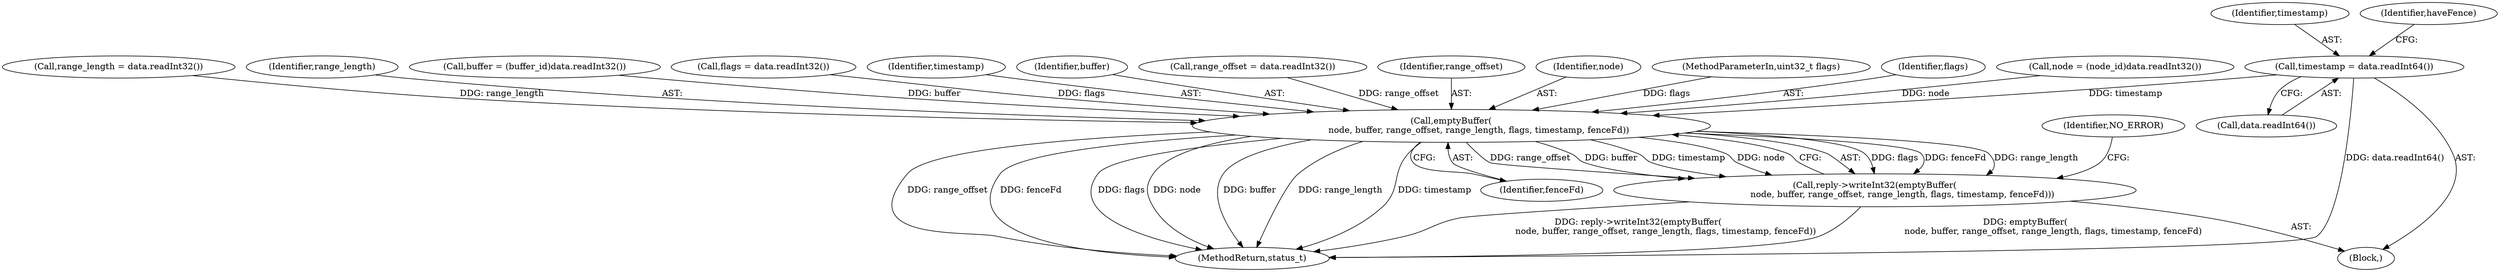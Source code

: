 digraph "0_Android_db829699d3293f254a7387894303451a91278986@API" {
"1001301" [label="(Call,timestamp = data.readInt64())"];
"1001311" [label="(Call,emptyBuffer(\n                    node, buffer, range_offset, range_length, flags, timestamp, fenceFd))"];
"1001310" [label="(Call,reply->writeInt32(emptyBuffer(\n                    node, buffer, range_offset, range_length, flags, timestamp, fenceFd)))"];
"1001364" [label="(MethodReturn,status_t)"];
"1001317" [label="(Identifier,timestamp)"];
"1001313" [label="(Identifier,buffer)"];
"1001301" [label="(Call,timestamp = data.readInt64())"];
"1001302" [label="(Identifier,timestamp)"];
"1001320" [label="(Identifier,NO_ERROR)"];
"1001306" [label="(Identifier,haveFence)"];
"1001318" [label="(Identifier,fenceFd)"];
"1001271" [label="(Block,)"];
"1001311" [label="(Call,emptyBuffer(\n                    node, buffer, range_offset, range_length, flags, timestamp, fenceFd))"];
"1001289" [label="(Call,range_offset = data.readInt32())"];
"1001314" [label="(Identifier,range_offset)"];
"1001312" [label="(Identifier,node)"];
"1001303" [label="(Call,data.readInt64())"];
"1000107" [label="(MethodParameterIn,uint32_t flags)"];
"1001316" [label="(Identifier,flags)"];
"1001277" [label="(Call,node = (node_id)data.readInt32())"];
"1001293" [label="(Call,range_length = data.readInt32())"];
"1001315" [label="(Identifier,range_length)"];
"1001310" [label="(Call,reply->writeInt32(emptyBuffer(\n                    node, buffer, range_offset, range_length, flags, timestamp, fenceFd)))"];
"1001283" [label="(Call,buffer = (buffer_id)data.readInt32())"];
"1001297" [label="(Call,flags = data.readInt32())"];
"1001301" -> "1001271"  [label="AST: "];
"1001301" -> "1001303"  [label="CFG: "];
"1001302" -> "1001301"  [label="AST: "];
"1001303" -> "1001301"  [label="AST: "];
"1001306" -> "1001301"  [label="CFG: "];
"1001301" -> "1001364"  [label="DDG: data.readInt64()"];
"1001301" -> "1001311"  [label="DDG: timestamp"];
"1001311" -> "1001310"  [label="AST: "];
"1001311" -> "1001318"  [label="CFG: "];
"1001312" -> "1001311"  [label="AST: "];
"1001313" -> "1001311"  [label="AST: "];
"1001314" -> "1001311"  [label="AST: "];
"1001315" -> "1001311"  [label="AST: "];
"1001316" -> "1001311"  [label="AST: "];
"1001317" -> "1001311"  [label="AST: "];
"1001318" -> "1001311"  [label="AST: "];
"1001310" -> "1001311"  [label="CFG: "];
"1001311" -> "1001364"  [label="DDG: node"];
"1001311" -> "1001364"  [label="DDG: buffer"];
"1001311" -> "1001364"  [label="DDG: fenceFd"];
"1001311" -> "1001364"  [label="DDG: flags"];
"1001311" -> "1001364"  [label="DDG: range_length"];
"1001311" -> "1001364"  [label="DDG: timestamp"];
"1001311" -> "1001364"  [label="DDG: range_offset"];
"1001311" -> "1001310"  [label="DDG: flags"];
"1001311" -> "1001310"  [label="DDG: fenceFd"];
"1001311" -> "1001310"  [label="DDG: range_length"];
"1001311" -> "1001310"  [label="DDG: range_offset"];
"1001311" -> "1001310"  [label="DDG: buffer"];
"1001311" -> "1001310"  [label="DDG: timestamp"];
"1001311" -> "1001310"  [label="DDG: node"];
"1001277" -> "1001311"  [label="DDG: node"];
"1001283" -> "1001311"  [label="DDG: buffer"];
"1001289" -> "1001311"  [label="DDG: range_offset"];
"1001293" -> "1001311"  [label="DDG: range_length"];
"1001297" -> "1001311"  [label="DDG: flags"];
"1000107" -> "1001311"  [label="DDG: flags"];
"1001310" -> "1001271"  [label="AST: "];
"1001320" -> "1001310"  [label="CFG: "];
"1001310" -> "1001364"  [label="DDG: emptyBuffer(\n                    node, buffer, range_offset, range_length, flags, timestamp, fenceFd)"];
"1001310" -> "1001364"  [label="DDG: reply->writeInt32(emptyBuffer(\n                    node, buffer, range_offset, range_length, flags, timestamp, fenceFd))"];
}
